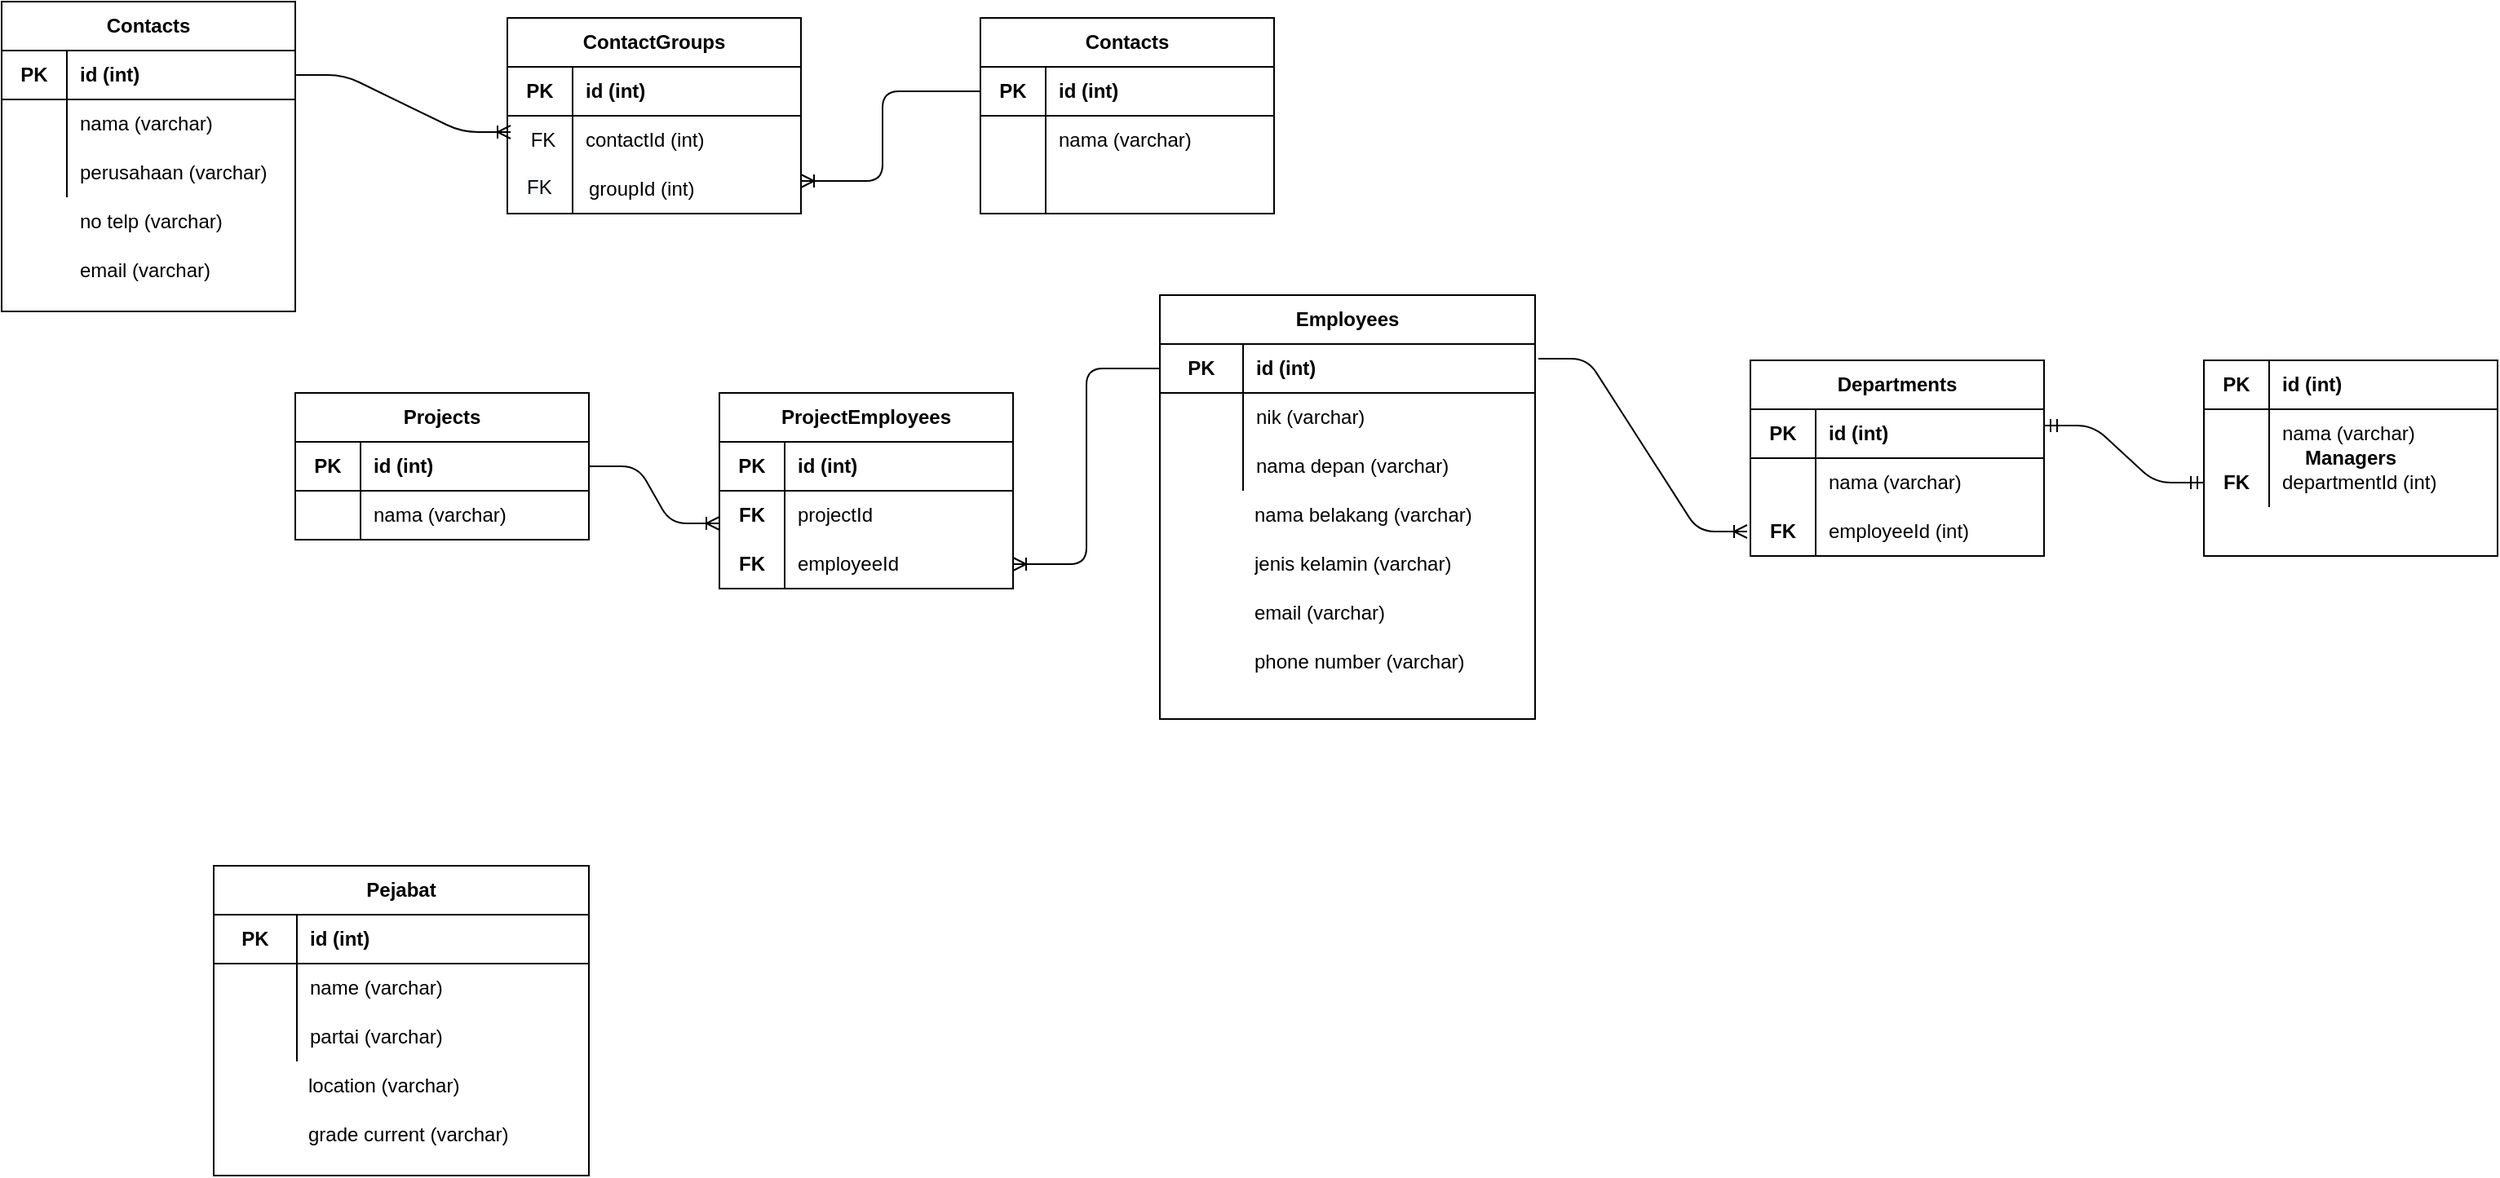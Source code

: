 <mxfile version="14.5.8" type="github">
  <diagram id="gOJid5fdcjIkVIyNacTI" name="Page-1">
    <mxGraphModel dx="1965" dy="1285" grid="1" gridSize="10" guides="1" tooltips="1" connect="1" arrows="1" fold="1" page="1" pageScale="1" pageWidth="827" pageHeight="1169" math="0" shadow="0">
      <root>
        <mxCell id="0" />
        <mxCell id="1" parent="0" />
        <mxCell id="THQHD4b7rlvCDU22syKn-2" value="Contacts" style="shape=table;html=1;whiteSpace=wrap;startSize=30;container=1;collapsible=0;childLayout=tableLayout;fixedRows=1;rowLines=0;fontStyle=1;align=center;" vertex="1" parent="1">
          <mxGeometry x="80" y="40" width="180" height="190" as="geometry" />
        </mxCell>
        <mxCell id="THQHD4b7rlvCDU22syKn-3" value="" style="shape=partialRectangle;html=1;whiteSpace=wrap;collapsible=0;dropTarget=0;pointerEvents=0;fillColor=none;top=0;left=0;bottom=1;right=0;points=[[0,0.5],[1,0.5]];portConstraint=eastwest;" vertex="1" parent="THQHD4b7rlvCDU22syKn-2">
          <mxGeometry y="30" width="180" height="30" as="geometry" />
        </mxCell>
        <mxCell id="THQHD4b7rlvCDU22syKn-4" value="&lt;b&gt;PK&lt;/b&gt;" style="shape=partialRectangle;html=1;whiteSpace=wrap;connectable=0;fillColor=none;top=0;left=0;bottom=0;right=0;overflow=hidden;" vertex="1" parent="THQHD4b7rlvCDU22syKn-3">
          <mxGeometry width="40" height="30" as="geometry" />
        </mxCell>
        <mxCell id="THQHD4b7rlvCDU22syKn-5" value="&lt;b&gt;id (int)&lt;/b&gt;" style="shape=partialRectangle;html=1;whiteSpace=wrap;connectable=0;fillColor=none;top=0;left=0;bottom=0;right=0;align=left;spacingLeft=6;overflow=hidden;" vertex="1" parent="THQHD4b7rlvCDU22syKn-3">
          <mxGeometry x="40" width="140" height="30" as="geometry" />
        </mxCell>
        <mxCell id="THQHD4b7rlvCDU22syKn-6" value="" style="shape=partialRectangle;html=1;whiteSpace=wrap;collapsible=0;dropTarget=0;pointerEvents=0;fillColor=none;top=0;left=0;bottom=0;right=0;points=[[0,0.5],[1,0.5]];portConstraint=eastwest;" vertex="1" parent="THQHD4b7rlvCDU22syKn-2">
          <mxGeometry y="60" width="180" height="30" as="geometry" />
        </mxCell>
        <mxCell id="THQHD4b7rlvCDU22syKn-7" value="" style="shape=partialRectangle;html=1;whiteSpace=wrap;connectable=0;fillColor=none;top=0;left=0;bottom=0;right=0;overflow=hidden;" vertex="1" parent="THQHD4b7rlvCDU22syKn-6">
          <mxGeometry width="40" height="30" as="geometry" />
        </mxCell>
        <mxCell id="THQHD4b7rlvCDU22syKn-8" value="nama (varchar)" style="shape=partialRectangle;html=1;whiteSpace=wrap;connectable=0;fillColor=none;top=0;left=0;bottom=0;right=0;align=left;spacingLeft=6;overflow=hidden;" vertex="1" parent="THQHD4b7rlvCDU22syKn-6">
          <mxGeometry x="40" width="140" height="30" as="geometry" />
        </mxCell>
        <mxCell id="THQHD4b7rlvCDU22syKn-9" value="" style="shape=partialRectangle;html=1;whiteSpace=wrap;collapsible=0;dropTarget=0;pointerEvents=0;fillColor=none;top=0;left=0;bottom=0;right=0;points=[[0,0.5],[1,0.5]];portConstraint=eastwest;" vertex="1" parent="THQHD4b7rlvCDU22syKn-2">
          <mxGeometry y="90" width="180" height="30" as="geometry" />
        </mxCell>
        <mxCell id="THQHD4b7rlvCDU22syKn-10" value="" style="shape=partialRectangle;html=1;whiteSpace=wrap;connectable=0;fillColor=none;top=0;left=0;bottom=0;right=0;overflow=hidden;" vertex="1" parent="THQHD4b7rlvCDU22syKn-9">
          <mxGeometry width="40" height="30" as="geometry" />
        </mxCell>
        <mxCell id="THQHD4b7rlvCDU22syKn-11" value="perusahaan (varchar)" style="shape=partialRectangle;html=1;whiteSpace=wrap;connectable=0;fillColor=none;top=0;left=0;bottom=0;right=0;align=left;spacingLeft=6;overflow=hidden;" vertex="1" parent="THQHD4b7rlvCDU22syKn-9">
          <mxGeometry x="40" width="140" height="30" as="geometry" />
        </mxCell>
        <mxCell id="THQHD4b7rlvCDU22syKn-13" value="no telp (varchar)" style="shape=partialRectangle;html=1;whiteSpace=wrap;connectable=0;fillColor=none;top=0;left=0;bottom=0;right=0;align=left;spacingLeft=6;overflow=hidden;" vertex="1" parent="1">
          <mxGeometry x="120" y="160" width="140" height="30" as="geometry" />
        </mxCell>
        <mxCell id="THQHD4b7rlvCDU22syKn-14" value="email (varchar)" style="shape=partialRectangle;html=1;whiteSpace=wrap;connectable=0;fillColor=none;top=0;left=0;bottom=0;right=0;align=left;spacingLeft=6;overflow=hidden;" vertex="1" parent="1">
          <mxGeometry x="120" y="190" width="140" height="30" as="geometry" />
        </mxCell>
        <mxCell id="THQHD4b7rlvCDU22syKn-15" value="ContactGroups" style="shape=table;html=1;whiteSpace=wrap;startSize=30;container=1;collapsible=0;childLayout=tableLayout;fixedRows=1;rowLines=0;fontStyle=1;align=center;" vertex="1" parent="1">
          <mxGeometry x="390" y="50" width="180" height="120" as="geometry" />
        </mxCell>
        <mxCell id="THQHD4b7rlvCDU22syKn-16" value="" style="shape=partialRectangle;html=1;whiteSpace=wrap;collapsible=0;dropTarget=0;pointerEvents=0;fillColor=none;top=0;left=0;bottom=1;right=0;points=[[0,0.5],[1,0.5]];portConstraint=eastwest;" vertex="1" parent="THQHD4b7rlvCDU22syKn-15">
          <mxGeometry y="30" width="180" height="30" as="geometry" />
        </mxCell>
        <mxCell id="THQHD4b7rlvCDU22syKn-17" value="&lt;b&gt;PK&lt;/b&gt;" style="shape=partialRectangle;html=1;whiteSpace=wrap;connectable=0;fillColor=none;top=0;left=0;bottom=0;right=0;overflow=hidden;" vertex="1" parent="THQHD4b7rlvCDU22syKn-16">
          <mxGeometry width="40" height="30" as="geometry" />
        </mxCell>
        <mxCell id="THQHD4b7rlvCDU22syKn-18" value="&lt;b&gt;id (int)&lt;/b&gt;" style="shape=partialRectangle;html=1;whiteSpace=wrap;connectable=0;fillColor=none;top=0;left=0;bottom=0;right=0;align=left;spacingLeft=6;overflow=hidden;" vertex="1" parent="THQHD4b7rlvCDU22syKn-16">
          <mxGeometry x="40" width="140" height="30" as="geometry" />
        </mxCell>
        <mxCell id="THQHD4b7rlvCDU22syKn-19" value="" style="shape=partialRectangle;html=1;whiteSpace=wrap;collapsible=0;dropTarget=0;pointerEvents=0;fillColor=none;top=0;left=0;bottom=0;right=0;points=[[0,0.5],[1,0.5]];portConstraint=eastwest;" vertex="1" parent="THQHD4b7rlvCDU22syKn-15">
          <mxGeometry y="60" width="180" height="30" as="geometry" />
        </mxCell>
        <mxCell id="THQHD4b7rlvCDU22syKn-20" value="" style="shape=partialRectangle;html=1;whiteSpace=wrap;connectable=0;fillColor=none;top=0;left=0;bottom=0;right=0;overflow=hidden;" vertex="1" parent="THQHD4b7rlvCDU22syKn-19">
          <mxGeometry width="40" height="30" as="geometry" />
        </mxCell>
        <mxCell id="THQHD4b7rlvCDU22syKn-21" value="" style="shape=partialRectangle;html=1;whiteSpace=wrap;connectable=0;fillColor=none;top=0;left=0;bottom=0;right=0;align=left;spacingLeft=6;overflow=hidden;" vertex="1" parent="THQHD4b7rlvCDU22syKn-19">
          <mxGeometry x="40" width="140" height="30" as="geometry" />
        </mxCell>
        <mxCell id="THQHD4b7rlvCDU22syKn-22" value="" style="shape=partialRectangle;html=1;whiteSpace=wrap;collapsible=0;dropTarget=0;pointerEvents=0;fillColor=none;top=0;left=0;bottom=0;right=0;points=[[0,0.5],[1,0.5]];portConstraint=eastwest;" vertex="1" parent="THQHD4b7rlvCDU22syKn-15">
          <mxGeometry y="90" width="180" height="30" as="geometry" />
        </mxCell>
        <mxCell id="THQHD4b7rlvCDU22syKn-23" value="" style="shape=partialRectangle;html=1;whiteSpace=wrap;connectable=0;fillColor=none;top=0;left=0;bottom=0;right=0;overflow=hidden;" vertex="1" parent="THQHD4b7rlvCDU22syKn-22">
          <mxGeometry width="40" height="30" as="geometry" />
        </mxCell>
        <mxCell id="THQHD4b7rlvCDU22syKn-24" value="" style="shape=partialRectangle;html=1;whiteSpace=wrap;connectable=0;fillColor=none;top=0;left=0;bottom=0;right=0;align=left;spacingLeft=6;overflow=hidden;" vertex="1" parent="THQHD4b7rlvCDU22syKn-22">
          <mxGeometry x="40" width="140" height="30" as="geometry" />
        </mxCell>
        <mxCell id="THQHD4b7rlvCDU22syKn-26" value="contactId (int)" style="shape=partialRectangle;html=1;whiteSpace=wrap;connectable=0;fillColor=none;top=0;left=0;bottom=0;right=0;align=left;spacingLeft=6;overflow=hidden;" vertex="1" parent="1">
          <mxGeometry x="430" y="110" width="140" height="30" as="geometry" />
        </mxCell>
        <mxCell id="THQHD4b7rlvCDU22syKn-27" value="FK" style="shape=partialRectangle;html=1;whiteSpace=wrap;connectable=0;fillColor=none;top=0;left=0;bottom=0;right=0;overflow=hidden;" vertex="1" parent="1">
          <mxGeometry x="392" y="110" width="40" height="30" as="geometry" />
        </mxCell>
        <mxCell id="THQHD4b7rlvCDU22syKn-28" value="&lt;meta charset=&quot;utf-8&quot;&gt;&lt;span style=&quot;color: rgb(0, 0, 0); font-family: helvetica; font-size: 12px; font-style: normal; font-weight: 400; letter-spacing: normal; text-align: center; text-indent: 0px; text-transform: none; word-spacing: 0px; background-color: rgb(248, 249, 250); display: inline; float: none;&quot;&gt;FK&lt;/span&gt;" style="text;whiteSpace=wrap;html=1;" vertex="1" parent="1">
          <mxGeometry x="400" y="140" width="40" height="30" as="geometry" />
        </mxCell>
        <mxCell id="THQHD4b7rlvCDU22syKn-29" value="groupId (int)" style="shape=partialRectangle;html=1;whiteSpace=wrap;connectable=0;fillColor=none;top=0;left=0;bottom=0;right=0;align=left;spacingLeft=6;overflow=hidden;" vertex="1" parent="1">
          <mxGeometry x="432" y="140" width="140" height="30" as="geometry" />
        </mxCell>
        <mxCell id="THQHD4b7rlvCDU22syKn-30" value="Contacts" style="shape=table;html=1;whiteSpace=wrap;startSize=30;container=1;collapsible=0;childLayout=tableLayout;fixedRows=1;rowLines=0;fontStyle=1;align=center;" vertex="1" parent="1">
          <mxGeometry x="680" y="50" width="180" height="120" as="geometry" />
        </mxCell>
        <mxCell id="THQHD4b7rlvCDU22syKn-31" value="" style="shape=partialRectangle;html=1;whiteSpace=wrap;collapsible=0;dropTarget=0;pointerEvents=0;fillColor=none;top=0;left=0;bottom=1;right=0;points=[[0,0.5],[1,0.5]];portConstraint=eastwest;" vertex="1" parent="THQHD4b7rlvCDU22syKn-30">
          <mxGeometry y="30" width="180" height="30" as="geometry" />
        </mxCell>
        <mxCell id="THQHD4b7rlvCDU22syKn-32" value="&lt;b&gt;PK&lt;/b&gt;" style="shape=partialRectangle;html=1;whiteSpace=wrap;connectable=0;fillColor=none;top=0;left=0;bottom=0;right=0;overflow=hidden;" vertex="1" parent="THQHD4b7rlvCDU22syKn-31">
          <mxGeometry width="40" height="30" as="geometry" />
        </mxCell>
        <mxCell id="THQHD4b7rlvCDU22syKn-33" value="&lt;b&gt;id (int)&lt;/b&gt;" style="shape=partialRectangle;html=1;whiteSpace=wrap;connectable=0;fillColor=none;top=0;left=0;bottom=0;right=0;align=left;spacingLeft=6;overflow=hidden;" vertex="1" parent="THQHD4b7rlvCDU22syKn-31">
          <mxGeometry x="40" width="140" height="30" as="geometry" />
        </mxCell>
        <mxCell id="THQHD4b7rlvCDU22syKn-34" value="" style="shape=partialRectangle;html=1;whiteSpace=wrap;collapsible=0;dropTarget=0;pointerEvents=0;fillColor=none;top=0;left=0;bottom=0;right=0;points=[[0,0.5],[1,0.5]];portConstraint=eastwest;" vertex="1" parent="THQHD4b7rlvCDU22syKn-30">
          <mxGeometry y="60" width="180" height="30" as="geometry" />
        </mxCell>
        <mxCell id="THQHD4b7rlvCDU22syKn-35" value="" style="shape=partialRectangle;html=1;whiteSpace=wrap;connectable=0;fillColor=none;top=0;left=0;bottom=0;right=0;overflow=hidden;" vertex="1" parent="THQHD4b7rlvCDU22syKn-34">
          <mxGeometry width="40" height="30" as="geometry" />
        </mxCell>
        <mxCell id="THQHD4b7rlvCDU22syKn-36" value="nama (varchar)" style="shape=partialRectangle;html=1;whiteSpace=wrap;connectable=0;fillColor=none;top=0;left=0;bottom=0;right=0;align=left;spacingLeft=6;overflow=hidden;" vertex="1" parent="THQHD4b7rlvCDU22syKn-34">
          <mxGeometry x="40" width="140" height="30" as="geometry" />
        </mxCell>
        <mxCell id="THQHD4b7rlvCDU22syKn-37" value="" style="shape=partialRectangle;html=1;whiteSpace=wrap;collapsible=0;dropTarget=0;pointerEvents=0;fillColor=none;top=0;left=0;bottom=0;right=0;points=[[0,0.5],[1,0.5]];portConstraint=eastwest;" vertex="1" parent="THQHD4b7rlvCDU22syKn-30">
          <mxGeometry y="90" width="180" height="30" as="geometry" />
        </mxCell>
        <mxCell id="THQHD4b7rlvCDU22syKn-38" value="" style="shape=partialRectangle;html=1;whiteSpace=wrap;connectable=0;fillColor=none;top=0;left=0;bottom=0;right=0;overflow=hidden;" vertex="1" parent="THQHD4b7rlvCDU22syKn-37">
          <mxGeometry width="40" height="30" as="geometry" />
        </mxCell>
        <mxCell id="THQHD4b7rlvCDU22syKn-39" value="" style="shape=partialRectangle;html=1;whiteSpace=wrap;connectable=0;fillColor=none;top=0;left=0;bottom=0;right=0;align=left;spacingLeft=6;overflow=hidden;" vertex="1" parent="THQHD4b7rlvCDU22syKn-37">
          <mxGeometry x="40" width="140" height="30" as="geometry" />
        </mxCell>
        <mxCell id="THQHD4b7rlvCDU22syKn-42" value="" style="edgeStyle=entityRelationEdgeStyle;fontSize=12;html=1;endArrow=ERoneToMany;exitX=1;exitY=0.5;exitDx=0;exitDy=0;" edge="1" parent="1" source="THQHD4b7rlvCDU22syKn-3">
          <mxGeometry width="100" height="100" relative="1" as="geometry">
            <mxPoint x="292" y="220" as="sourcePoint" />
            <mxPoint x="392" y="120" as="targetPoint" />
          </mxGeometry>
        </mxCell>
        <mxCell id="THQHD4b7rlvCDU22syKn-43" value="" style="edgeStyle=orthogonalEdgeStyle;fontSize=12;html=1;endArrow=ERoneToMany;exitX=0;exitY=0.5;exitDx=0;exitDy=0;" edge="1" parent="1" source="THQHD4b7rlvCDU22syKn-31">
          <mxGeometry width="100" height="100" relative="1" as="geometry">
            <mxPoint x="470" y="250" as="sourcePoint" />
            <mxPoint x="570" y="150" as="targetPoint" />
            <Array as="points">
              <mxPoint x="620" y="95" />
              <mxPoint x="620" y="150" />
            </Array>
          </mxGeometry>
        </mxCell>
        <mxCell id="THQHD4b7rlvCDU22syKn-44" value="Employees" style="shape=table;html=1;whiteSpace=wrap;startSize=30;container=1;collapsible=0;childLayout=tableLayout;fixedRows=1;rowLines=0;fontStyle=1;align=center;" vertex="1" parent="1">
          <mxGeometry x="790" y="220" width="230" height="260" as="geometry" />
        </mxCell>
        <mxCell id="THQHD4b7rlvCDU22syKn-45" value="" style="shape=partialRectangle;html=1;whiteSpace=wrap;collapsible=0;dropTarget=0;pointerEvents=0;fillColor=none;top=0;left=0;bottom=1;right=0;points=[[0,0.5],[1,0.5]];portConstraint=eastwest;" vertex="1" parent="THQHD4b7rlvCDU22syKn-44">
          <mxGeometry y="30" width="230" height="30" as="geometry" />
        </mxCell>
        <mxCell id="THQHD4b7rlvCDU22syKn-46" value="&lt;b&gt;PK&lt;/b&gt;" style="shape=partialRectangle;html=1;whiteSpace=wrap;connectable=0;fillColor=none;top=0;left=0;bottom=0;right=0;overflow=hidden;" vertex="1" parent="THQHD4b7rlvCDU22syKn-45">
          <mxGeometry width="51" height="30" as="geometry" />
        </mxCell>
        <mxCell id="THQHD4b7rlvCDU22syKn-47" value="&lt;b&gt;id (int)&lt;/b&gt;" style="shape=partialRectangle;html=1;whiteSpace=wrap;connectable=0;fillColor=none;top=0;left=0;bottom=0;right=0;align=left;spacingLeft=6;overflow=hidden;" vertex="1" parent="THQHD4b7rlvCDU22syKn-45">
          <mxGeometry x="51" width="179" height="30" as="geometry" />
        </mxCell>
        <mxCell id="THQHD4b7rlvCDU22syKn-48" value="" style="shape=partialRectangle;html=1;whiteSpace=wrap;collapsible=0;dropTarget=0;pointerEvents=0;fillColor=none;top=0;left=0;bottom=0;right=0;points=[[0,0.5],[1,0.5]];portConstraint=eastwest;" vertex="1" parent="THQHD4b7rlvCDU22syKn-44">
          <mxGeometry y="60" width="230" height="30" as="geometry" />
        </mxCell>
        <mxCell id="THQHD4b7rlvCDU22syKn-49" value="" style="shape=partialRectangle;html=1;whiteSpace=wrap;connectable=0;fillColor=none;top=0;left=0;bottom=0;right=0;overflow=hidden;" vertex="1" parent="THQHD4b7rlvCDU22syKn-48">
          <mxGeometry width="51" height="30" as="geometry" />
        </mxCell>
        <mxCell id="THQHD4b7rlvCDU22syKn-50" value="nik (varchar)" style="shape=partialRectangle;html=1;whiteSpace=wrap;connectable=0;fillColor=none;top=0;left=0;bottom=0;right=0;align=left;spacingLeft=6;overflow=hidden;" vertex="1" parent="THQHD4b7rlvCDU22syKn-48">
          <mxGeometry x="51" width="179" height="30" as="geometry" />
        </mxCell>
        <mxCell id="THQHD4b7rlvCDU22syKn-51" value="" style="shape=partialRectangle;html=1;whiteSpace=wrap;collapsible=0;dropTarget=0;pointerEvents=0;fillColor=none;top=0;left=0;bottom=0;right=0;points=[[0,0.5],[1,0.5]];portConstraint=eastwest;" vertex="1" parent="THQHD4b7rlvCDU22syKn-44">
          <mxGeometry y="90" width="230" height="30" as="geometry" />
        </mxCell>
        <mxCell id="THQHD4b7rlvCDU22syKn-52" value="" style="shape=partialRectangle;html=1;whiteSpace=wrap;connectable=0;fillColor=none;top=0;left=0;bottom=0;right=0;overflow=hidden;" vertex="1" parent="THQHD4b7rlvCDU22syKn-51">
          <mxGeometry width="51" height="30" as="geometry" />
        </mxCell>
        <mxCell id="THQHD4b7rlvCDU22syKn-53" value="nama depan (varchar)" style="shape=partialRectangle;html=1;whiteSpace=wrap;connectable=0;fillColor=none;top=0;left=0;bottom=0;right=0;align=left;spacingLeft=6;overflow=hidden;" vertex="1" parent="THQHD4b7rlvCDU22syKn-51">
          <mxGeometry x="51" width="179" height="30" as="geometry" />
        </mxCell>
        <mxCell id="THQHD4b7rlvCDU22syKn-54" value="nama belakang (varchar)" style="shape=partialRectangle;html=1;whiteSpace=wrap;connectable=0;fillColor=none;top=0;left=0;bottom=0;right=0;align=left;spacingLeft=6;overflow=hidden;" vertex="1" parent="1">
          <mxGeometry x="840" y="340" width="170" height="30" as="geometry" />
        </mxCell>
        <mxCell id="THQHD4b7rlvCDU22syKn-55" value="jenis kelamin (varchar)" style="shape=partialRectangle;html=1;whiteSpace=wrap;connectable=0;fillColor=none;top=0;left=0;bottom=0;right=0;align=left;spacingLeft=6;overflow=hidden;" vertex="1" parent="1">
          <mxGeometry x="840" y="370" width="140" height="30" as="geometry" />
        </mxCell>
        <mxCell id="THQHD4b7rlvCDU22syKn-56" value="email (varchar)" style="shape=partialRectangle;html=1;whiteSpace=wrap;connectable=0;fillColor=none;top=0;left=0;bottom=0;right=0;align=left;spacingLeft=6;overflow=hidden;" vertex="1" parent="1">
          <mxGeometry x="840" y="400" width="140" height="30" as="geometry" />
        </mxCell>
        <mxCell id="THQHD4b7rlvCDU22syKn-57" value="phone number (varchar)" style="shape=partialRectangle;html=1;whiteSpace=wrap;connectable=0;fillColor=none;top=0;left=0;bottom=0;right=0;align=left;spacingLeft=6;overflow=hidden;" vertex="1" parent="1">
          <mxGeometry x="840" y="430" width="140" height="30" as="geometry" />
        </mxCell>
        <mxCell id="THQHD4b7rlvCDU22syKn-58" value="Departments" style="shape=table;html=1;whiteSpace=wrap;startSize=30;container=1;collapsible=0;childLayout=tableLayout;fixedRows=1;rowLines=0;fontStyle=1;align=center;" vertex="1" parent="1">
          <mxGeometry x="1152" y="260" width="180" height="120" as="geometry" />
        </mxCell>
        <mxCell id="THQHD4b7rlvCDU22syKn-59" value="" style="shape=partialRectangle;html=1;whiteSpace=wrap;collapsible=0;dropTarget=0;pointerEvents=0;fillColor=none;top=0;left=0;bottom=1;right=0;points=[[0,0.5],[1,0.5]];portConstraint=eastwest;" vertex="1" parent="THQHD4b7rlvCDU22syKn-58">
          <mxGeometry y="30" width="180" height="30" as="geometry" />
        </mxCell>
        <mxCell id="THQHD4b7rlvCDU22syKn-60" value="&lt;b&gt;PK&lt;/b&gt;" style="shape=partialRectangle;html=1;whiteSpace=wrap;connectable=0;fillColor=none;top=0;left=0;bottom=0;right=0;overflow=hidden;" vertex="1" parent="THQHD4b7rlvCDU22syKn-59">
          <mxGeometry width="40" height="30" as="geometry" />
        </mxCell>
        <mxCell id="THQHD4b7rlvCDU22syKn-61" value="&lt;b&gt;id (int)&lt;/b&gt;" style="shape=partialRectangle;html=1;whiteSpace=wrap;connectable=0;fillColor=none;top=0;left=0;bottom=0;right=0;align=left;spacingLeft=6;overflow=hidden;" vertex="1" parent="THQHD4b7rlvCDU22syKn-59">
          <mxGeometry x="40" width="140" height="30" as="geometry" />
        </mxCell>
        <mxCell id="THQHD4b7rlvCDU22syKn-62" value="" style="shape=partialRectangle;html=1;whiteSpace=wrap;collapsible=0;dropTarget=0;pointerEvents=0;fillColor=none;top=0;left=0;bottom=0;right=0;points=[[0,0.5],[1,0.5]];portConstraint=eastwest;" vertex="1" parent="THQHD4b7rlvCDU22syKn-58">
          <mxGeometry y="60" width="180" height="30" as="geometry" />
        </mxCell>
        <mxCell id="THQHD4b7rlvCDU22syKn-63" value="" style="shape=partialRectangle;html=1;whiteSpace=wrap;connectable=0;fillColor=none;top=0;left=0;bottom=0;right=0;overflow=hidden;" vertex="1" parent="THQHD4b7rlvCDU22syKn-62">
          <mxGeometry width="40" height="30" as="geometry" />
        </mxCell>
        <mxCell id="THQHD4b7rlvCDU22syKn-64" value="nama (varchar)" style="shape=partialRectangle;html=1;whiteSpace=wrap;connectable=0;fillColor=none;top=0;left=0;bottom=0;right=0;align=left;spacingLeft=6;overflow=hidden;" vertex="1" parent="THQHD4b7rlvCDU22syKn-62">
          <mxGeometry x="40" width="140" height="30" as="geometry" />
        </mxCell>
        <mxCell id="THQHD4b7rlvCDU22syKn-65" value="" style="shape=partialRectangle;html=1;whiteSpace=wrap;collapsible=0;dropTarget=0;pointerEvents=0;fillColor=none;top=0;left=0;bottom=0;right=0;points=[[0,0.5],[1,0.5]];portConstraint=eastwest;" vertex="1" parent="THQHD4b7rlvCDU22syKn-58">
          <mxGeometry y="90" width="180" height="30" as="geometry" />
        </mxCell>
        <mxCell id="THQHD4b7rlvCDU22syKn-66" value="" style="shape=partialRectangle;html=1;whiteSpace=wrap;connectable=0;fillColor=none;top=0;left=0;bottom=0;right=0;overflow=hidden;" vertex="1" parent="THQHD4b7rlvCDU22syKn-65">
          <mxGeometry width="40" height="30" as="geometry" />
        </mxCell>
        <mxCell id="THQHD4b7rlvCDU22syKn-67" value="&lt;span&gt;employeeId (int)&lt;/span&gt;" style="shape=partialRectangle;html=1;whiteSpace=wrap;connectable=0;fillColor=none;top=0;left=0;bottom=0;right=0;align=left;spacingLeft=6;overflow=hidden;" vertex="1" parent="THQHD4b7rlvCDU22syKn-65">
          <mxGeometry x="40" width="140" height="30" as="geometry" />
        </mxCell>
        <mxCell id="THQHD4b7rlvCDU22syKn-68" value="Managers" style="shape=table;html=1;whiteSpace=wrap;startSize=0;container=1;collapsible=0;childLayout=tableLayout;fixedRows=1;rowLines=0;fontStyle=1;align=center;" vertex="1" parent="1">
          <mxGeometry x="1430" y="260" width="180" height="120" as="geometry" />
        </mxCell>
        <mxCell id="THQHD4b7rlvCDU22syKn-69" value="" style="shape=partialRectangle;html=1;whiteSpace=wrap;collapsible=0;dropTarget=0;pointerEvents=0;fillColor=none;top=0;left=0;bottom=1;right=0;points=[[0,0.5],[1,0.5]];portConstraint=eastwest;" vertex="1" parent="THQHD4b7rlvCDU22syKn-68">
          <mxGeometry width="180" height="30" as="geometry" />
        </mxCell>
        <mxCell id="THQHD4b7rlvCDU22syKn-70" value="&lt;b&gt;PK&lt;/b&gt;" style="shape=partialRectangle;html=1;whiteSpace=wrap;connectable=0;fillColor=none;top=0;left=0;bottom=0;right=0;overflow=hidden;" vertex="1" parent="THQHD4b7rlvCDU22syKn-69">
          <mxGeometry width="40" height="30" as="geometry" />
        </mxCell>
        <mxCell id="THQHD4b7rlvCDU22syKn-71" value="&lt;b&gt;id (int)&lt;/b&gt;" style="shape=partialRectangle;html=1;whiteSpace=wrap;connectable=0;fillColor=none;top=0;left=0;bottom=0;right=0;align=left;spacingLeft=6;overflow=hidden;" vertex="1" parent="THQHD4b7rlvCDU22syKn-69">
          <mxGeometry x="40" width="140" height="30" as="geometry" />
        </mxCell>
        <mxCell id="THQHD4b7rlvCDU22syKn-72" value="" style="shape=partialRectangle;html=1;whiteSpace=wrap;collapsible=0;dropTarget=0;pointerEvents=0;fillColor=none;top=0;left=0;bottom=0;right=0;points=[[0,0.5],[1,0.5]];portConstraint=eastwest;" vertex="1" parent="THQHD4b7rlvCDU22syKn-68">
          <mxGeometry y="30" width="180" height="30" as="geometry" />
        </mxCell>
        <mxCell id="THQHD4b7rlvCDU22syKn-73" value="" style="shape=partialRectangle;html=1;whiteSpace=wrap;connectable=0;fillColor=none;top=0;left=0;bottom=0;right=0;overflow=hidden;" vertex="1" parent="THQHD4b7rlvCDU22syKn-72">
          <mxGeometry width="40" height="30" as="geometry" />
        </mxCell>
        <mxCell id="THQHD4b7rlvCDU22syKn-74" value="nama (varchar)" style="shape=partialRectangle;html=1;whiteSpace=wrap;connectable=0;fillColor=none;top=0;left=0;bottom=0;right=0;align=left;spacingLeft=6;overflow=hidden;" vertex="1" parent="THQHD4b7rlvCDU22syKn-72">
          <mxGeometry x="40" width="140" height="30" as="geometry" />
        </mxCell>
        <mxCell id="THQHD4b7rlvCDU22syKn-75" value="" style="shape=partialRectangle;html=1;whiteSpace=wrap;collapsible=0;dropTarget=0;pointerEvents=0;fillColor=none;top=0;left=0;bottom=0;right=0;points=[[0,0.5],[1,0.5]];portConstraint=eastwest;" vertex="1" parent="THQHD4b7rlvCDU22syKn-68">
          <mxGeometry y="60" width="180" height="30" as="geometry" />
        </mxCell>
        <mxCell id="THQHD4b7rlvCDU22syKn-76" value="&lt;b&gt;FK&lt;/b&gt;" style="shape=partialRectangle;html=1;whiteSpace=wrap;connectable=0;fillColor=none;top=0;left=0;bottom=0;right=0;overflow=hidden;" vertex="1" parent="THQHD4b7rlvCDU22syKn-75">
          <mxGeometry width="40" height="30" as="geometry" />
        </mxCell>
        <mxCell id="THQHD4b7rlvCDU22syKn-77" value="departmentId (int)" style="shape=partialRectangle;html=1;whiteSpace=wrap;connectable=0;fillColor=none;top=0;left=0;bottom=0;right=0;align=left;spacingLeft=6;overflow=hidden;" vertex="1" parent="THQHD4b7rlvCDU22syKn-75">
          <mxGeometry x="40" width="140" height="30" as="geometry" />
        </mxCell>
        <mxCell id="THQHD4b7rlvCDU22syKn-78" value="" style="edgeStyle=entityRelationEdgeStyle;fontSize=12;html=1;endArrow=ERmandOne;startArrow=ERmandOne;entryX=0;entryY=0.5;entryDx=0;entryDy=0;" edge="1" parent="1" target="THQHD4b7rlvCDU22syKn-75">
          <mxGeometry width="100" height="100" relative="1" as="geometry">
            <mxPoint x="1332" y="300" as="sourcePoint" />
            <mxPoint x="1432" y="200" as="targetPoint" />
          </mxGeometry>
        </mxCell>
        <mxCell id="THQHD4b7rlvCDU22syKn-80" value="" style="edgeStyle=entityRelationEdgeStyle;fontSize=12;html=1;endArrow=ERoneToMany;exitX=1.009;exitY=0.3;exitDx=0;exitDy=0;exitPerimeter=0;" edge="1" parent="1" source="THQHD4b7rlvCDU22syKn-45">
          <mxGeometry width="100" height="100" relative="1" as="geometry">
            <mxPoint x="1050" y="465" as="sourcePoint" />
            <mxPoint x="1150" y="365" as="targetPoint" />
          </mxGeometry>
        </mxCell>
        <mxCell id="THQHD4b7rlvCDU22syKn-81" value="&lt;b&gt;FK&lt;/b&gt;" style="shape=partialRectangle;html=1;whiteSpace=wrap;connectable=0;fillColor=none;top=0;left=0;bottom=0;right=0;overflow=hidden;" vertex="1" parent="1">
          <mxGeometry x="1152" y="350" width="40" height="30" as="geometry" />
        </mxCell>
        <mxCell id="THQHD4b7rlvCDU22syKn-82" value="Projects" style="shape=table;html=1;whiteSpace=wrap;startSize=30;container=1;collapsible=0;childLayout=tableLayout;fixedRows=1;rowLines=0;fontStyle=1;align=center;" vertex="1" parent="1">
          <mxGeometry x="260" y="280" width="180" height="90" as="geometry" />
        </mxCell>
        <mxCell id="THQHD4b7rlvCDU22syKn-83" value="" style="shape=partialRectangle;html=1;whiteSpace=wrap;collapsible=0;dropTarget=0;pointerEvents=0;fillColor=none;top=0;left=0;bottom=1;right=0;points=[[0,0.5],[1,0.5]];portConstraint=eastwest;" vertex="1" parent="THQHD4b7rlvCDU22syKn-82">
          <mxGeometry y="30" width="180" height="30" as="geometry" />
        </mxCell>
        <mxCell id="THQHD4b7rlvCDU22syKn-84" value="&lt;b&gt;PK&lt;/b&gt;" style="shape=partialRectangle;html=1;whiteSpace=wrap;connectable=0;fillColor=none;top=0;left=0;bottom=0;right=0;overflow=hidden;" vertex="1" parent="THQHD4b7rlvCDU22syKn-83">
          <mxGeometry width="40" height="30" as="geometry" />
        </mxCell>
        <mxCell id="THQHD4b7rlvCDU22syKn-85" value="&lt;b&gt;id (int)&lt;/b&gt;" style="shape=partialRectangle;html=1;whiteSpace=wrap;connectable=0;fillColor=none;top=0;left=0;bottom=0;right=0;align=left;spacingLeft=6;overflow=hidden;" vertex="1" parent="THQHD4b7rlvCDU22syKn-83">
          <mxGeometry x="40" width="140" height="30" as="geometry" />
        </mxCell>
        <mxCell id="THQHD4b7rlvCDU22syKn-86" value="" style="shape=partialRectangle;html=1;whiteSpace=wrap;collapsible=0;dropTarget=0;pointerEvents=0;fillColor=none;top=0;left=0;bottom=0;right=0;points=[[0,0.5],[1,0.5]];portConstraint=eastwest;" vertex="1" parent="THQHD4b7rlvCDU22syKn-82">
          <mxGeometry y="60" width="180" height="30" as="geometry" />
        </mxCell>
        <mxCell id="THQHD4b7rlvCDU22syKn-87" value="" style="shape=partialRectangle;html=1;whiteSpace=wrap;connectable=0;fillColor=none;top=0;left=0;bottom=0;right=0;overflow=hidden;" vertex="1" parent="THQHD4b7rlvCDU22syKn-86">
          <mxGeometry width="40" height="30" as="geometry" />
        </mxCell>
        <mxCell id="THQHD4b7rlvCDU22syKn-88" value="nama (varchar)" style="shape=partialRectangle;html=1;whiteSpace=wrap;connectable=0;fillColor=none;top=0;left=0;bottom=0;right=0;align=left;spacingLeft=6;overflow=hidden;" vertex="1" parent="THQHD4b7rlvCDU22syKn-86">
          <mxGeometry x="40" width="140" height="30" as="geometry" />
        </mxCell>
        <mxCell id="THQHD4b7rlvCDU22syKn-92" value="ProjectEmployees" style="shape=table;html=1;whiteSpace=wrap;startSize=30;container=1;collapsible=0;childLayout=tableLayout;fixedRows=1;rowLines=0;fontStyle=1;align=center;" vertex="1" parent="1">
          <mxGeometry x="520" y="280" width="180" height="120" as="geometry" />
        </mxCell>
        <mxCell id="THQHD4b7rlvCDU22syKn-93" value="" style="shape=partialRectangle;html=1;whiteSpace=wrap;collapsible=0;dropTarget=0;pointerEvents=0;fillColor=none;top=0;left=0;bottom=1;right=0;points=[[0,0.5],[1,0.5]];portConstraint=eastwest;" vertex="1" parent="THQHD4b7rlvCDU22syKn-92">
          <mxGeometry y="30" width="180" height="30" as="geometry" />
        </mxCell>
        <mxCell id="THQHD4b7rlvCDU22syKn-94" value="&lt;b&gt;PK&lt;/b&gt;" style="shape=partialRectangle;html=1;whiteSpace=wrap;connectable=0;fillColor=none;top=0;left=0;bottom=0;right=0;overflow=hidden;" vertex="1" parent="THQHD4b7rlvCDU22syKn-93">
          <mxGeometry width="40" height="30" as="geometry" />
        </mxCell>
        <mxCell id="THQHD4b7rlvCDU22syKn-95" value="&lt;b&gt;id (int)&lt;/b&gt;" style="shape=partialRectangle;html=1;whiteSpace=wrap;connectable=0;fillColor=none;top=0;left=0;bottom=0;right=0;align=left;spacingLeft=6;overflow=hidden;" vertex="1" parent="THQHD4b7rlvCDU22syKn-93">
          <mxGeometry x="40" width="140" height="30" as="geometry" />
        </mxCell>
        <mxCell id="THQHD4b7rlvCDU22syKn-96" value="" style="shape=partialRectangle;html=1;whiteSpace=wrap;collapsible=0;dropTarget=0;pointerEvents=0;fillColor=none;top=0;left=0;bottom=0;right=0;points=[[0,0.5],[1,0.5]];portConstraint=eastwest;" vertex="1" parent="THQHD4b7rlvCDU22syKn-92">
          <mxGeometry y="60" width="180" height="30" as="geometry" />
        </mxCell>
        <mxCell id="THQHD4b7rlvCDU22syKn-97" value="" style="shape=partialRectangle;html=1;whiteSpace=wrap;connectable=0;fillColor=none;top=0;left=0;bottom=0;right=0;overflow=hidden;" vertex="1" parent="THQHD4b7rlvCDU22syKn-96">
          <mxGeometry width="40" height="30" as="geometry" />
        </mxCell>
        <mxCell id="THQHD4b7rlvCDU22syKn-98" value="projectId" style="shape=partialRectangle;html=1;whiteSpace=wrap;connectable=0;fillColor=none;top=0;left=0;bottom=0;right=0;align=left;spacingLeft=6;overflow=hidden;" vertex="1" parent="THQHD4b7rlvCDU22syKn-96">
          <mxGeometry x="40" width="140" height="30" as="geometry" />
        </mxCell>
        <mxCell id="THQHD4b7rlvCDU22syKn-99" value="" style="shape=partialRectangle;html=1;whiteSpace=wrap;collapsible=0;dropTarget=0;pointerEvents=0;fillColor=none;top=0;left=0;bottom=0;right=0;points=[[0,0.5],[1,0.5]];portConstraint=eastwest;" vertex="1" parent="THQHD4b7rlvCDU22syKn-92">
          <mxGeometry y="90" width="180" height="30" as="geometry" />
        </mxCell>
        <mxCell id="THQHD4b7rlvCDU22syKn-100" value="&lt;b&gt;FK&lt;/b&gt;" style="shape=partialRectangle;html=1;whiteSpace=wrap;connectable=0;fillColor=none;top=0;left=0;bottom=0;right=0;overflow=hidden;" vertex="1" parent="THQHD4b7rlvCDU22syKn-99">
          <mxGeometry width="40" height="30" as="geometry" />
        </mxCell>
        <mxCell id="THQHD4b7rlvCDU22syKn-101" value="employeeId" style="shape=partialRectangle;html=1;whiteSpace=wrap;connectable=0;fillColor=none;top=0;left=0;bottom=0;right=0;align=left;spacingLeft=6;overflow=hidden;" vertex="1" parent="THQHD4b7rlvCDU22syKn-99">
          <mxGeometry x="40" width="140" height="30" as="geometry" />
        </mxCell>
        <mxCell id="THQHD4b7rlvCDU22syKn-102" value="&lt;b&gt;FK&lt;/b&gt;" style="shape=partialRectangle;html=1;whiteSpace=wrap;connectable=0;fillColor=none;top=0;left=0;bottom=0;right=0;overflow=hidden;" vertex="1" parent="1">
          <mxGeometry x="520" y="340" width="40" height="30" as="geometry" />
        </mxCell>
        <mxCell id="THQHD4b7rlvCDU22syKn-103" value="" style="edgeStyle=entityRelationEdgeStyle;fontSize=12;html=1;endArrow=ERoneToMany;exitX=1;exitY=0.5;exitDx=0;exitDy=0;" edge="1" parent="1" source="THQHD4b7rlvCDU22syKn-83">
          <mxGeometry width="100" height="100" relative="1" as="geometry">
            <mxPoint x="460" y="360" as="sourcePoint" />
            <mxPoint x="520" y="360" as="targetPoint" />
          </mxGeometry>
        </mxCell>
        <mxCell id="THQHD4b7rlvCDU22syKn-104" value="" style="edgeStyle=elbowEdgeStyle;fontSize=12;html=1;endArrow=ERoneToMany;exitX=0;exitY=0.5;exitDx=0;exitDy=0;" edge="1" parent="1" source="THQHD4b7rlvCDU22syKn-45">
          <mxGeometry width="100" height="100" relative="1" as="geometry">
            <mxPoint x="620" y="350" as="sourcePoint" />
            <mxPoint x="700" y="385" as="targetPoint" />
          </mxGeometry>
        </mxCell>
        <mxCell id="THQHD4b7rlvCDU22syKn-105" value="Pejabat" style="shape=table;html=1;whiteSpace=wrap;startSize=30;container=1;collapsible=0;childLayout=tableLayout;fixedRows=1;rowLines=0;fontStyle=1;align=center;" vertex="1" parent="1">
          <mxGeometry x="210" y="570" width="230" height="190" as="geometry" />
        </mxCell>
        <mxCell id="THQHD4b7rlvCDU22syKn-106" value="" style="shape=partialRectangle;html=1;whiteSpace=wrap;collapsible=0;dropTarget=0;pointerEvents=0;fillColor=none;top=0;left=0;bottom=1;right=0;points=[[0,0.5],[1,0.5]];portConstraint=eastwest;" vertex="1" parent="THQHD4b7rlvCDU22syKn-105">
          <mxGeometry y="30" width="230" height="30" as="geometry" />
        </mxCell>
        <mxCell id="THQHD4b7rlvCDU22syKn-107" value="&lt;b&gt;PK&lt;/b&gt;" style="shape=partialRectangle;html=1;whiteSpace=wrap;connectable=0;fillColor=none;top=0;left=0;bottom=0;right=0;overflow=hidden;" vertex="1" parent="THQHD4b7rlvCDU22syKn-106">
          <mxGeometry width="51" height="30" as="geometry" />
        </mxCell>
        <mxCell id="THQHD4b7rlvCDU22syKn-108" value="&lt;b&gt;id (int)&lt;/b&gt;" style="shape=partialRectangle;html=1;whiteSpace=wrap;connectable=0;fillColor=none;top=0;left=0;bottom=0;right=0;align=left;spacingLeft=6;overflow=hidden;" vertex="1" parent="THQHD4b7rlvCDU22syKn-106">
          <mxGeometry x="51" width="179" height="30" as="geometry" />
        </mxCell>
        <mxCell id="THQHD4b7rlvCDU22syKn-109" value="" style="shape=partialRectangle;html=1;whiteSpace=wrap;collapsible=0;dropTarget=0;pointerEvents=0;fillColor=none;top=0;left=0;bottom=0;right=0;points=[[0,0.5],[1,0.5]];portConstraint=eastwest;" vertex="1" parent="THQHD4b7rlvCDU22syKn-105">
          <mxGeometry y="60" width="230" height="30" as="geometry" />
        </mxCell>
        <mxCell id="THQHD4b7rlvCDU22syKn-110" value="" style="shape=partialRectangle;html=1;whiteSpace=wrap;connectable=0;fillColor=none;top=0;left=0;bottom=0;right=0;overflow=hidden;" vertex="1" parent="THQHD4b7rlvCDU22syKn-109">
          <mxGeometry width="51" height="30" as="geometry" />
        </mxCell>
        <mxCell id="THQHD4b7rlvCDU22syKn-111" value="name (varchar)" style="shape=partialRectangle;html=1;whiteSpace=wrap;connectable=0;fillColor=none;top=0;left=0;bottom=0;right=0;align=left;spacingLeft=6;overflow=hidden;" vertex="1" parent="THQHD4b7rlvCDU22syKn-109">
          <mxGeometry x="51" width="179" height="30" as="geometry" />
        </mxCell>
        <mxCell id="THQHD4b7rlvCDU22syKn-112" value="" style="shape=partialRectangle;html=1;whiteSpace=wrap;collapsible=0;dropTarget=0;pointerEvents=0;fillColor=none;top=0;left=0;bottom=0;right=0;points=[[0,0.5],[1,0.5]];portConstraint=eastwest;" vertex="1" parent="THQHD4b7rlvCDU22syKn-105">
          <mxGeometry y="90" width="230" height="30" as="geometry" />
        </mxCell>
        <mxCell id="THQHD4b7rlvCDU22syKn-113" value="" style="shape=partialRectangle;html=1;whiteSpace=wrap;connectable=0;fillColor=none;top=0;left=0;bottom=0;right=0;overflow=hidden;" vertex="1" parent="THQHD4b7rlvCDU22syKn-112">
          <mxGeometry width="51" height="30" as="geometry" />
        </mxCell>
        <mxCell id="THQHD4b7rlvCDU22syKn-114" value="partai (varchar)" style="shape=partialRectangle;html=1;whiteSpace=wrap;connectable=0;fillColor=none;top=0;left=0;bottom=0;right=0;align=left;spacingLeft=6;overflow=hidden;" vertex="1" parent="THQHD4b7rlvCDU22syKn-112">
          <mxGeometry x="51" width="179" height="30" as="geometry" />
        </mxCell>
        <mxCell id="THQHD4b7rlvCDU22syKn-115" value="location (varchar)" style="shape=partialRectangle;html=1;whiteSpace=wrap;connectable=0;fillColor=none;top=0;left=0;bottom=0;right=0;align=left;spacingLeft=6;overflow=hidden;" vertex="1" parent="1">
          <mxGeometry x="260" y="690" width="170" height="30" as="geometry" />
        </mxCell>
        <mxCell id="THQHD4b7rlvCDU22syKn-116" value="grade current (varchar)" style="shape=partialRectangle;html=1;whiteSpace=wrap;connectable=0;fillColor=none;top=0;left=0;bottom=0;right=0;align=left;spacingLeft=6;overflow=hidden;" vertex="1" parent="1">
          <mxGeometry x="260" y="720" width="140" height="30" as="geometry" />
        </mxCell>
      </root>
    </mxGraphModel>
  </diagram>
</mxfile>
